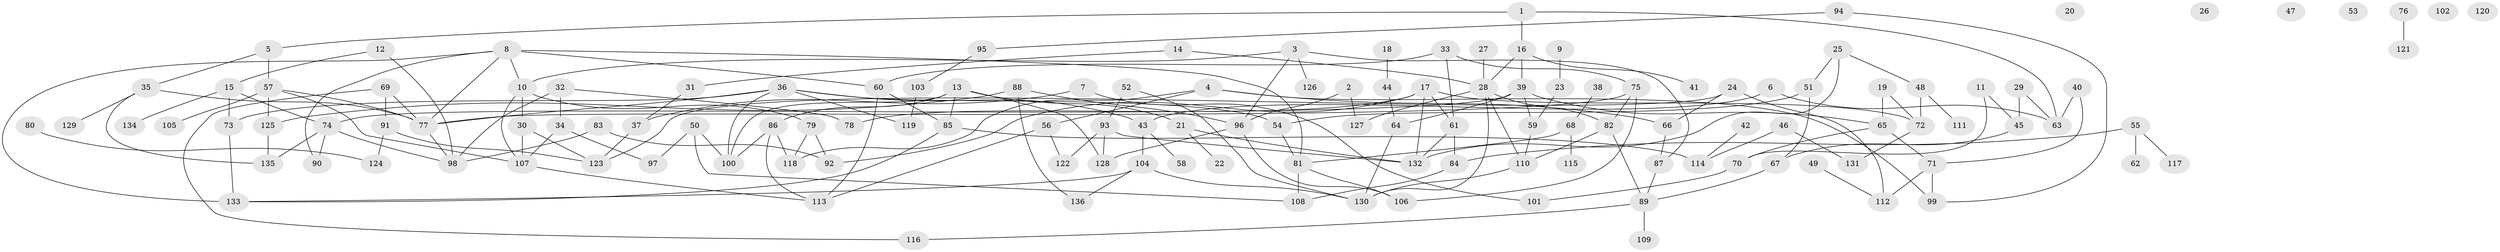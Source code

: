 // Generated by graph-tools (version 1.1) at 2025/49/03/09/25 03:49:04]
// undirected, 136 vertices, 191 edges
graph export_dot {
graph [start="1"]
  node [color=gray90,style=filled];
  1;
  2;
  3;
  4;
  5;
  6;
  7;
  8;
  9;
  10;
  11;
  12;
  13;
  14;
  15;
  16;
  17;
  18;
  19;
  20;
  21;
  22;
  23;
  24;
  25;
  26;
  27;
  28;
  29;
  30;
  31;
  32;
  33;
  34;
  35;
  36;
  37;
  38;
  39;
  40;
  41;
  42;
  43;
  44;
  45;
  46;
  47;
  48;
  49;
  50;
  51;
  52;
  53;
  54;
  55;
  56;
  57;
  58;
  59;
  60;
  61;
  62;
  63;
  64;
  65;
  66;
  67;
  68;
  69;
  70;
  71;
  72;
  73;
  74;
  75;
  76;
  77;
  78;
  79;
  80;
  81;
  82;
  83;
  84;
  85;
  86;
  87;
  88;
  89;
  90;
  91;
  92;
  93;
  94;
  95;
  96;
  97;
  98;
  99;
  100;
  101;
  102;
  103;
  104;
  105;
  106;
  107;
  108;
  109;
  110;
  111;
  112;
  113;
  114;
  115;
  116;
  117;
  118;
  119;
  120;
  121;
  122;
  123;
  124;
  125;
  126;
  127;
  128;
  129;
  130;
  131;
  132;
  133;
  134;
  135;
  136;
  1 -- 5;
  1 -- 16;
  1 -- 63;
  2 -- 96;
  2 -- 127;
  3 -- 10;
  3 -- 87;
  3 -- 96;
  3 -- 126;
  4 -- 56;
  4 -- 66;
  4 -- 99;
  4 -- 118;
  5 -- 35;
  5 -- 57;
  6 -- 43;
  6 -- 63;
  7 -- 37;
  7 -- 101;
  8 -- 10;
  8 -- 60;
  8 -- 77;
  8 -- 81;
  8 -- 90;
  8 -- 133;
  9 -- 23;
  10 -- 30;
  10 -- 79;
  10 -- 107;
  11 -- 45;
  11 -- 70;
  12 -- 15;
  12 -- 98;
  13 -- 21;
  13 -- 85;
  13 -- 86;
  13 -- 100;
  13 -- 128;
  14 -- 28;
  14 -- 31;
  15 -- 73;
  15 -- 74;
  15 -- 134;
  16 -- 28;
  16 -- 39;
  16 -- 41;
  17 -- 61;
  17 -- 72;
  17 -- 78;
  17 -- 92;
  17 -- 132;
  18 -- 44;
  19 -- 65;
  19 -- 72;
  21 -- 22;
  21 -- 132;
  23 -- 59;
  24 -- 66;
  24 -- 112;
  24 -- 123;
  25 -- 48;
  25 -- 51;
  25 -- 132;
  27 -- 28;
  28 -- 82;
  28 -- 110;
  28 -- 127;
  28 -- 130;
  29 -- 45;
  29 -- 63;
  30 -- 107;
  30 -- 123;
  31 -- 37;
  32 -- 34;
  32 -- 78;
  32 -- 98;
  33 -- 60;
  33 -- 61;
  33 -- 75;
  34 -- 97;
  34 -- 107;
  35 -- 77;
  35 -- 129;
  35 -- 135;
  36 -- 43;
  36 -- 54;
  36 -- 73;
  36 -- 77;
  36 -- 100;
  36 -- 119;
  37 -- 123;
  38 -- 68;
  39 -- 59;
  39 -- 64;
  39 -- 65;
  39 -- 74;
  40 -- 63;
  40 -- 71;
  42 -- 114;
  43 -- 58;
  43 -- 104;
  44 -- 64;
  45 -- 67;
  46 -- 114;
  46 -- 131;
  48 -- 72;
  48 -- 111;
  49 -- 112;
  50 -- 97;
  50 -- 100;
  50 -- 108;
  51 -- 54;
  51 -- 67;
  52 -- 93;
  52 -- 130;
  54 -- 81;
  55 -- 62;
  55 -- 84;
  55 -- 117;
  56 -- 113;
  56 -- 122;
  57 -- 77;
  57 -- 105;
  57 -- 107;
  57 -- 125;
  59 -- 110;
  60 -- 85;
  60 -- 113;
  61 -- 84;
  61 -- 132;
  64 -- 130;
  65 -- 70;
  65 -- 71;
  66 -- 87;
  67 -- 89;
  68 -- 81;
  68 -- 115;
  69 -- 77;
  69 -- 91;
  69 -- 116;
  70 -- 101;
  71 -- 99;
  71 -- 112;
  72 -- 131;
  73 -- 133;
  74 -- 90;
  74 -- 98;
  74 -- 135;
  75 -- 77;
  75 -- 82;
  75 -- 106;
  76 -- 121;
  77 -- 98;
  79 -- 92;
  79 -- 118;
  80 -- 124;
  81 -- 106;
  81 -- 108;
  82 -- 89;
  82 -- 110;
  83 -- 92;
  83 -- 98;
  84 -- 108;
  85 -- 114;
  85 -- 133;
  86 -- 100;
  86 -- 113;
  86 -- 118;
  87 -- 89;
  88 -- 96;
  88 -- 125;
  88 -- 136;
  89 -- 109;
  89 -- 116;
  91 -- 123;
  91 -- 124;
  93 -- 122;
  93 -- 128;
  93 -- 132;
  94 -- 95;
  94 -- 99;
  95 -- 103;
  96 -- 106;
  96 -- 128;
  103 -- 119;
  104 -- 130;
  104 -- 133;
  104 -- 136;
  107 -- 113;
  110 -- 130;
  125 -- 135;
}

